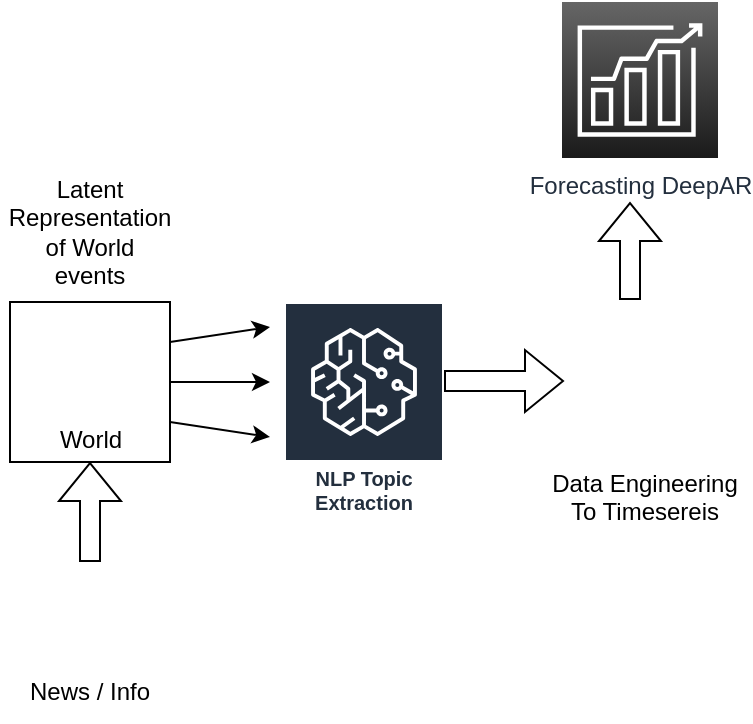 <mxfile version="21.2.9" type="device">
  <diagram name="Page-1" id="D3y1z0SV_fgDIkfjINZR">
    <mxGraphModel dx="708" dy="416" grid="1" gridSize="10" guides="1" tooltips="1" connect="1" arrows="1" fold="1" page="1" pageScale="1" pageWidth="827" pageHeight="1169" math="0" shadow="0">
      <root>
        <mxCell id="0" />
        <mxCell id="1" parent="0" />
        <mxCell id="jHIMkMzNQUBDAGZVXYoF-1" value="" style="whiteSpace=wrap;html=1;aspect=fixed;" vertex="1" parent="1">
          <mxGeometry x="250" y="250" width="80" height="80" as="geometry" />
        </mxCell>
        <mxCell id="jHIMkMzNQUBDAGZVXYoF-2" value="World" style="shape=image;html=1;verticalAlign=top;verticalLabelPosition=bottom;labelBackgroundColor=#ffffff;imageAspect=0;aspect=fixed;image=https://cdn2.iconfinder.com/data/icons/whcompare-isometric-web-hosting-servers/50/connected-globe-128.png" vertex="1" parent="1">
          <mxGeometry x="262.5" y="250" width="55" height="55" as="geometry" />
        </mxCell>
        <mxCell id="jHIMkMzNQUBDAGZVXYoF-3" value="Latent Representation of World events" style="text;html=1;strokeColor=none;fillColor=none;align=center;verticalAlign=middle;whiteSpace=wrap;rounded=0;" vertex="1" parent="1">
          <mxGeometry x="260" y="200" width="60" height="30" as="geometry" />
        </mxCell>
        <mxCell id="jHIMkMzNQUBDAGZVXYoF-4" value="" style="shape=flexArrow;endArrow=classic;html=1;rounded=0;entryX=0.5;entryY=1;entryDx=0;entryDy=0;" edge="1" parent="1" target="jHIMkMzNQUBDAGZVXYoF-1">
          <mxGeometry width="50" height="50" relative="1" as="geometry">
            <mxPoint x="290" y="380" as="sourcePoint" />
            <mxPoint x="440" y="270" as="targetPoint" />
          </mxGeometry>
        </mxCell>
        <mxCell id="jHIMkMzNQUBDAGZVXYoF-5" value="" style="shape=image;html=1;verticalAlign=top;verticalLabelPosition=bottom;labelBackgroundColor=#ffffff;imageAspect=0;aspect=fixed;image=https://cdn3.iconfinder.com/data/icons/picons-social/57/43-twitter-128.png" vertex="1" parent="1">
          <mxGeometry x="250" y="380" width="30" height="30" as="geometry" />
        </mxCell>
        <mxCell id="jHIMkMzNQUBDAGZVXYoF-6" value="" style="shape=image;html=1;verticalAlign=top;verticalLabelPosition=bottom;labelBackgroundColor=#ffffff;imageAspect=0;aspect=fixed;image=https://cdn0.iconfinder.com/data/icons/business-startup-10/50/15-128.png" vertex="1" parent="1">
          <mxGeometry x="280" y="390" width="40" height="40" as="geometry" />
        </mxCell>
        <mxCell id="jHIMkMzNQUBDAGZVXYoF-7" value="News / Info" style="text;html=1;strokeColor=none;fillColor=none;align=center;verticalAlign=middle;whiteSpace=wrap;rounded=0;" vertex="1" parent="1">
          <mxGeometry x="245" y="430" width="90" height="30" as="geometry" />
        </mxCell>
        <mxCell id="jHIMkMzNQUBDAGZVXYoF-9" value="" style="endArrow=classic;html=1;rounded=0;exitX=1;exitY=0.25;exitDx=0;exitDy=0;entryX=0;entryY=0.25;entryDx=0;entryDy=0;entryPerimeter=0;" edge="1" parent="1" source="jHIMkMzNQUBDAGZVXYoF-1">
          <mxGeometry width="50" height="50" relative="1" as="geometry">
            <mxPoint x="390" y="310" as="sourcePoint" />
            <mxPoint x="380" y="262.5" as="targetPoint" />
          </mxGeometry>
        </mxCell>
        <mxCell id="jHIMkMzNQUBDAGZVXYoF-10" value="" style="endArrow=classic;html=1;rounded=0;exitX=1;exitY=0.5;exitDx=0;exitDy=0;entryX=0;entryY=0.5;entryDx=0;entryDy=0;entryPerimeter=0;" edge="1" parent="1" source="jHIMkMzNQUBDAGZVXYoF-1">
          <mxGeometry width="50" height="50" relative="1" as="geometry">
            <mxPoint x="390" y="310" as="sourcePoint" />
            <mxPoint x="380" y="290" as="targetPoint" />
          </mxGeometry>
        </mxCell>
        <mxCell id="jHIMkMzNQUBDAGZVXYoF-11" value="" style="endArrow=classic;html=1;rounded=0;entryX=0;entryY=0.75;entryDx=0;entryDy=0;entryPerimeter=0;exitX=1;exitY=0.75;exitDx=0;exitDy=0;" edge="1" parent="1" source="jHIMkMzNQUBDAGZVXYoF-1">
          <mxGeometry width="50" height="50" relative="1" as="geometry">
            <mxPoint x="330" y="290" as="sourcePoint" />
            <mxPoint x="380" y="317.5" as="targetPoint" />
          </mxGeometry>
        </mxCell>
        <mxCell id="jHIMkMzNQUBDAGZVXYoF-13" value="NLP Topic Extraction" style="sketch=0;outlineConnect=0;fontColor=#232F3E;gradientColor=none;strokeColor=#ffffff;fillColor=#232F3E;dashed=0;verticalLabelPosition=middle;verticalAlign=bottom;align=center;html=1;whiteSpace=wrap;fontSize=10;fontStyle=1;spacing=3;shape=mxgraph.aws4.productIcon;prIcon=mxgraph.aws4.sagemaker;" vertex="1" parent="1">
          <mxGeometry x="387" y="250" width="80" height="110" as="geometry" />
        </mxCell>
        <mxCell id="jHIMkMzNQUBDAGZVXYoF-14" value="" style="shape=flexArrow;endArrow=classic;html=1;rounded=0;" edge="1" parent="1">
          <mxGeometry width="50" height="50" relative="1" as="geometry">
            <mxPoint x="467" y="289.5" as="sourcePoint" />
            <mxPoint x="527" y="289.5" as="targetPoint" />
          </mxGeometry>
        </mxCell>
        <mxCell id="jHIMkMzNQUBDAGZVXYoF-15" value="Data Engineering&lt;br&gt;To Timesereis" style="shape=image;html=1;verticalAlign=top;verticalLabelPosition=bottom;labelBackgroundColor=#ffffff;imageAspect=0;aspect=fixed;image=https://cdn1.iconfinder.com/data/icons/software-engineering-and-video-gaming/512/481_Analysis_data_datum_processing_reporting_Data_Science_Fabrication_Lab-128.png" vertex="1" parent="1">
          <mxGeometry x="530" y="253" width="74" height="74" as="geometry" />
        </mxCell>
        <mxCell id="jHIMkMzNQUBDAGZVXYoF-16" value="" style="shape=flexArrow;endArrow=classic;html=1;rounded=0;" edge="1" parent="1">
          <mxGeometry width="50" height="50" relative="1" as="geometry">
            <mxPoint x="560" y="249" as="sourcePoint" />
            <mxPoint x="560" y="200" as="targetPoint" />
          </mxGeometry>
        </mxCell>
        <mxCell id="jHIMkMzNQUBDAGZVXYoF-17" value="Forecasting DeepAR" style="sketch=0;points=[[0,0,0],[0.25,0,0],[0.5,0,0],[0.75,0,0],[1,0,0],[0,1,0],[0.25,1,0],[0.5,1,0],[0.75,1,0],[1,1,0],[0,0.25,0],[0,0.5,0],[0,0.75,0],[1,0.25,0],[1,0.5,0],[1,0.75,0]];outlineConnect=0;fontColor=#232F3E;gradientColor=#666666;gradientDirection=north;fillColor=#1A1A1A;strokeColor=#ffffff;dashed=0;verticalLabelPosition=bottom;verticalAlign=top;align=center;html=1;fontSize=12;fontStyle=0;aspect=fixed;shape=mxgraph.aws4.resourceIcon;resIcon=mxgraph.aws4.forecast;" vertex="1" parent="1">
          <mxGeometry x="526" y="100" width="78" height="78" as="geometry" />
        </mxCell>
      </root>
    </mxGraphModel>
  </diagram>
</mxfile>

